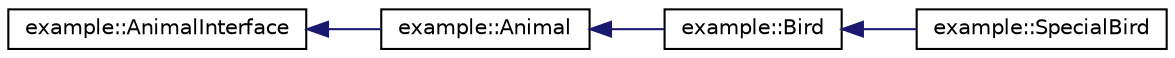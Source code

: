 digraph "Graphical Class Hierarchy"
{
  edge [fontname="Helvetica",fontsize="10",labelfontname="Helvetica",labelfontsize="10"];
  node [fontname="Helvetica",fontsize="10",shape=record];
  rankdir="LR";
  Node0 [label="example::AnimalInterface",height=0.2,width=0.4,color="black", fillcolor="white", style="filled",URL="$classexample_1_1AnimalInterface.html"];
  Node0 -> Node1 [dir="back",color="midnightblue",fontsize="10",style="solid",fontname="Helvetica"];
  Node1 [label="example::Animal",height=0.2,width=0.4,color="black", fillcolor="white", style="filled",URL="$classexample_1_1Animal.html",tooltip="Base class for all animals from which Bird derives. "];
  Node1 -> Node2 [dir="back",color="midnightblue",fontsize="10",style="solid",fontname="Helvetica"];
  Node2 [label="example::Bird",height=0.2,width=0.4,color="black", fillcolor="white", style="filled",URL="$classexample_1_1Bird.html"];
  Node2 -> Node3 [dir="back",color="midnightblue",fontsize="10",style="solid",fontname="Helvetica"];
  Node3 [label="example::SpecialBird",height=0.2,width=0.4,color="black", fillcolor="white", style="filled",URL="$classexample_1_1SpecialBird.html"];
}
